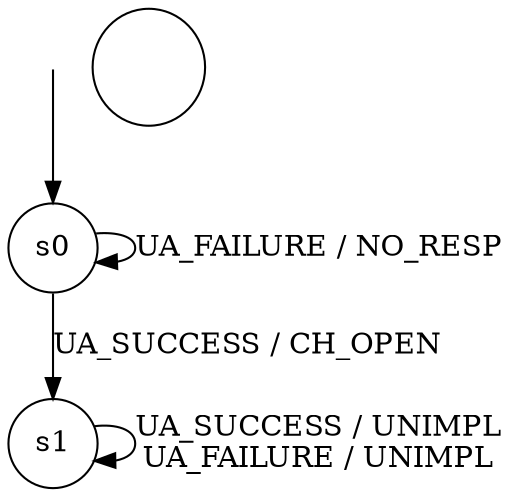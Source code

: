 digraph g {
s0 [label="s0", shape="circle"];
s1 [label="s1", shape="circle"];
s0 -> s1  [label="UA_SUCCESS / CH_OPEN"];
s0 -> s0  [label="UA_FAILURE / NO_RESP"];
s1 -> s1  [label="UA_SUCCESS / UNIMPL
UA_FAILURE / UNIMPL"];
__start0 [height="0", label="", shape="none", width="0"];
__start0 -> s0;
"\n\n";
}
